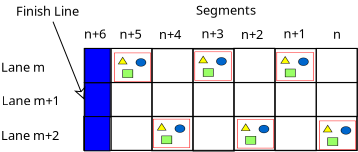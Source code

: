 <?xml version="1.0" encoding="UTF-8"?>
<dia:diagram xmlns:dia="http://www.lysator.liu.se/~alla/dia/">
  <dia:layer name="Background" visible="true" active="true">
    <dia:object type="Standard - Box" version="0" id="O0">
      <dia:attribute name="obj_pos">
        <dia:point val="6.35,3.3"/>
      </dia:attribute>
      <dia:attribute name="obj_bb">
        <dia:rectangle val="6.325,3.275;20.025,5.025"/>
      </dia:attribute>
      <dia:attribute name="elem_corner">
        <dia:point val="6.35,3.3"/>
      </dia:attribute>
      <dia:attribute name="elem_width">
        <dia:real val="13.65"/>
      </dia:attribute>
      <dia:attribute name="elem_height">
        <dia:real val="1.7"/>
      </dia:attribute>
      <dia:attribute name="border_width">
        <dia:real val="0.05"/>
      </dia:attribute>
      <dia:attribute name="show_background">
        <dia:boolean val="false"/>
      </dia:attribute>
    </dia:object>
    <dia:object type="Standard - Box" version="0" id="O1">
      <dia:attribute name="obj_pos">
        <dia:point val="6.35,5.01"/>
      </dia:attribute>
      <dia:attribute name="obj_bb">
        <dia:rectangle val="6.325,4.985;20.025,6.735"/>
      </dia:attribute>
      <dia:attribute name="elem_corner">
        <dia:point val="6.35,5.01"/>
      </dia:attribute>
      <dia:attribute name="elem_width">
        <dia:real val="13.65"/>
      </dia:attribute>
      <dia:attribute name="elem_height">
        <dia:real val="1.7"/>
      </dia:attribute>
      <dia:attribute name="border_width">
        <dia:real val="0.05"/>
      </dia:attribute>
      <dia:attribute name="show_background">
        <dia:boolean val="false"/>
      </dia:attribute>
    </dia:object>
    <dia:object type="Standard - Box" version="0" id="O2">
      <dia:attribute name="obj_pos">
        <dia:point val="6.325,6.695"/>
      </dia:attribute>
      <dia:attribute name="obj_bb">
        <dia:rectangle val="6.3,6.67;20,8.42"/>
      </dia:attribute>
      <dia:attribute name="elem_corner">
        <dia:point val="6.325,6.695"/>
      </dia:attribute>
      <dia:attribute name="elem_width">
        <dia:real val="13.65"/>
      </dia:attribute>
      <dia:attribute name="elem_height">
        <dia:real val="1.7"/>
      </dia:attribute>
      <dia:attribute name="border_width">
        <dia:real val="0.05"/>
      </dia:attribute>
      <dia:attribute name="show_background">
        <dia:boolean val="false"/>
      </dia:attribute>
    </dia:object>
    <dia:object type="Standard - Box" version="0" id="O3">
      <dia:attribute name="obj_pos">
        <dia:point val="17.95,3.3"/>
      </dia:attribute>
      <dia:attribute name="obj_bb">
        <dia:rectangle val="17.925,3.275;20.025,8.425"/>
      </dia:attribute>
      <dia:attribute name="elem_corner">
        <dia:point val="17.95,3.3"/>
      </dia:attribute>
      <dia:attribute name="elem_width">
        <dia:real val="2.05"/>
      </dia:attribute>
      <dia:attribute name="elem_height">
        <dia:real val="5.1"/>
      </dia:attribute>
      <dia:attribute name="border_width">
        <dia:real val="0.05"/>
      </dia:attribute>
      <dia:attribute name="show_background">
        <dia:boolean val="false"/>
      </dia:attribute>
    </dia:object>
    <dia:object type="Standard - Box" version="0" id="O4">
      <dia:attribute name="obj_pos">
        <dia:point val="15.9,3.31"/>
      </dia:attribute>
      <dia:attribute name="obj_bb">
        <dia:rectangle val="15.875,3.285;17.975,8.435"/>
      </dia:attribute>
      <dia:attribute name="elem_corner">
        <dia:point val="15.9,3.31"/>
      </dia:attribute>
      <dia:attribute name="elem_width">
        <dia:real val="2.05"/>
      </dia:attribute>
      <dia:attribute name="elem_height">
        <dia:real val="5.1"/>
      </dia:attribute>
      <dia:attribute name="border_width">
        <dia:real val="0.05"/>
      </dia:attribute>
      <dia:attribute name="show_background">
        <dia:boolean val="false"/>
      </dia:attribute>
    </dia:object>
    <dia:object type="Standard - Box" version="0" id="O5">
      <dia:attribute name="obj_pos">
        <dia:point val="13.825,3.295"/>
      </dia:attribute>
      <dia:attribute name="obj_bb">
        <dia:rectangle val="13.8,3.27;15.9,8.42"/>
      </dia:attribute>
      <dia:attribute name="elem_corner">
        <dia:point val="13.825,3.295"/>
      </dia:attribute>
      <dia:attribute name="elem_width">
        <dia:real val="2.05"/>
      </dia:attribute>
      <dia:attribute name="elem_height">
        <dia:real val="5.1"/>
      </dia:attribute>
      <dia:attribute name="border_width">
        <dia:real val="0.05"/>
      </dia:attribute>
      <dia:attribute name="show_background">
        <dia:boolean val="false"/>
      </dia:attribute>
    </dia:object>
    <dia:object type="Standard - Box" version="0" id="O6">
      <dia:attribute name="obj_pos">
        <dia:point val="11.8,3.33"/>
      </dia:attribute>
      <dia:attribute name="obj_bb">
        <dia:rectangle val="11.775,3.305;13.875,8.455"/>
      </dia:attribute>
      <dia:attribute name="elem_corner">
        <dia:point val="11.8,3.33"/>
      </dia:attribute>
      <dia:attribute name="elem_width">
        <dia:real val="2.05"/>
      </dia:attribute>
      <dia:attribute name="elem_height">
        <dia:real val="5.1"/>
      </dia:attribute>
      <dia:attribute name="border_width">
        <dia:real val="0.05"/>
      </dia:attribute>
      <dia:attribute name="show_background">
        <dia:boolean val="false"/>
      </dia:attribute>
    </dia:object>
    <dia:object type="Standard - Box" version="0" id="O7">
      <dia:attribute name="obj_pos">
        <dia:point val="9.725,3.315"/>
      </dia:attribute>
      <dia:attribute name="obj_bb">
        <dia:rectangle val="9.7,3.29;11.8,8.44"/>
      </dia:attribute>
      <dia:attribute name="elem_corner">
        <dia:point val="9.725,3.315"/>
      </dia:attribute>
      <dia:attribute name="elem_width">
        <dia:real val="2.05"/>
      </dia:attribute>
      <dia:attribute name="elem_height">
        <dia:real val="5.1"/>
      </dia:attribute>
      <dia:attribute name="border_width">
        <dia:real val="0.05"/>
      </dia:attribute>
      <dia:attribute name="show_background">
        <dia:boolean val="false"/>
      </dia:attribute>
    </dia:object>
    <dia:object type="Standard - Box" version="0" id="O8">
      <dia:attribute name="obj_pos">
        <dia:point val="7.7,3.3"/>
      </dia:attribute>
      <dia:attribute name="obj_bb">
        <dia:rectangle val="7.675,3.275;9.775,8.425"/>
      </dia:attribute>
      <dia:attribute name="elem_corner">
        <dia:point val="7.7,3.3"/>
      </dia:attribute>
      <dia:attribute name="elem_width">
        <dia:real val="2.05"/>
      </dia:attribute>
      <dia:attribute name="elem_height">
        <dia:real val="5.1"/>
      </dia:attribute>
      <dia:attribute name="border_width">
        <dia:real val="0.05"/>
      </dia:attribute>
      <dia:attribute name="show_background">
        <dia:boolean val="false"/>
      </dia:attribute>
    </dia:object>
    <dia:object type="Standard - Box" version="0" id="O9">
      <dia:attribute name="obj_pos">
        <dia:point val="6.375,3.3"/>
      </dia:attribute>
      <dia:attribute name="obj_bb">
        <dia:rectangle val="6.35,3.275;7.675,5.037"/>
      </dia:attribute>
      <dia:attribute name="elem_corner">
        <dia:point val="6.375,3.3"/>
      </dia:attribute>
      <dia:attribute name="elem_width">
        <dia:real val="1.275"/>
      </dia:attribute>
      <dia:attribute name="elem_height">
        <dia:real val="1.713"/>
      </dia:attribute>
      <dia:attribute name="border_width">
        <dia:real val="0.05"/>
      </dia:attribute>
      <dia:attribute name="inner_color">
        <dia:color val="#0000ff"/>
      </dia:attribute>
      <dia:attribute name="show_background">
        <dia:boolean val="true"/>
      </dia:attribute>
    </dia:object>
    <dia:object type="Standard - Box" version="0" id="O10">
      <dia:attribute name="obj_pos">
        <dia:point val="6.375,5.022"/>
      </dia:attribute>
      <dia:attribute name="obj_bb">
        <dia:rectangle val="6.35,4.997;7.675,6.76"/>
      </dia:attribute>
      <dia:attribute name="elem_corner">
        <dia:point val="6.375,5.022"/>
      </dia:attribute>
      <dia:attribute name="elem_width">
        <dia:real val="1.275"/>
      </dia:attribute>
      <dia:attribute name="elem_height">
        <dia:real val="1.713"/>
      </dia:attribute>
      <dia:attribute name="border_width">
        <dia:real val="0.05"/>
      </dia:attribute>
      <dia:attribute name="inner_color">
        <dia:color val="#0000ff"/>
      </dia:attribute>
      <dia:attribute name="show_background">
        <dia:boolean val="true"/>
      </dia:attribute>
    </dia:object>
    <dia:object type="Standard - Box" version="0" id="O11">
      <dia:attribute name="obj_pos">
        <dia:point val="6.363,6.707"/>
      </dia:attribute>
      <dia:attribute name="obj_bb">
        <dia:rectangle val="6.338,6.683;7.663,8.445"/>
      </dia:attribute>
      <dia:attribute name="elem_corner">
        <dia:point val="6.363,6.707"/>
      </dia:attribute>
      <dia:attribute name="elem_width">
        <dia:real val="1.275"/>
      </dia:attribute>
      <dia:attribute name="elem_height">
        <dia:real val="1.713"/>
      </dia:attribute>
      <dia:attribute name="border_width">
        <dia:real val="0.05"/>
      </dia:attribute>
      <dia:attribute name="inner_color">
        <dia:color val="#0000ff"/>
      </dia:attribute>
      <dia:attribute name="show_background">
        <dia:boolean val="true"/>
      </dia:attribute>
    </dia:object>
    <dia:object type="Standard - Image" version="0" id="O12">
      <dia:attribute name="obj_pos">
        <dia:point val="7.838,3.513"/>
      </dia:attribute>
      <dia:attribute name="obj_bb">
        <dia:rectangle val="7.813,3.487;9.715,4.987"/>
      </dia:attribute>
      <dia:attribute name="elem_corner">
        <dia:point val="7.838,3.513"/>
      </dia:attribute>
      <dia:attribute name="elem_width">
        <dia:real val="1.853"/>
      </dia:attribute>
      <dia:attribute name="elem_height">
        <dia:real val="1.45"/>
      </dia:attribute>
      <dia:attribute name="border_width">
        <dia:real val="0.05"/>
      </dia:attribute>
      <dia:attribute name="draw_border">
        <dia:boolean val="false"/>
      </dia:attribute>
      <dia:attribute name="keep_aspect">
        <dia:boolean val="true"/>
      </dia:attribute>
      <dia:attribute name="file">
        <dia:string>#car.jpg#</dia:string>
      </dia:attribute>
    </dia:object>
    <dia:object type="Standard - Image" version="0" id="O13">
      <dia:attribute name="obj_pos">
        <dia:point val="9.788,6.822"/>
      </dia:attribute>
      <dia:attribute name="obj_bb">
        <dia:rectangle val="9.763,6.798;11.665,8.297"/>
      </dia:attribute>
      <dia:attribute name="elem_corner">
        <dia:point val="9.788,6.822"/>
      </dia:attribute>
      <dia:attribute name="elem_width">
        <dia:real val="1.853"/>
      </dia:attribute>
      <dia:attribute name="elem_height">
        <dia:real val="1.45"/>
      </dia:attribute>
      <dia:attribute name="border_width">
        <dia:real val="0.05"/>
      </dia:attribute>
      <dia:attribute name="draw_border">
        <dia:boolean val="false"/>
      </dia:attribute>
      <dia:attribute name="keep_aspect">
        <dia:boolean val="true"/>
      </dia:attribute>
      <dia:attribute name="file">
        <dia:string>#car.jpg#</dia:string>
      </dia:attribute>
    </dia:object>
    <dia:object type="Standard - Image" version="0" id="O14">
      <dia:attribute name="obj_pos">
        <dia:point val="11.863,3.458"/>
      </dia:attribute>
      <dia:attribute name="obj_bb">
        <dia:rectangle val="11.838,3.433;13.74,4.933"/>
      </dia:attribute>
      <dia:attribute name="elem_corner">
        <dia:point val="11.863,3.458"/>
      </dia:attribute>
      <dia:attribute name="elem_width">
        <dia:real val="1.853"/>
      </dia:attribute>
      <dia:attribute name="elem_height">
        <dia:real val="1.45"/>
      </dia:attribute>
      <dia:attribute name="border_width">
        <dia:real val="0.05"/>
      </dia:attribute>
      <dia:attribute name="draw_border">
        <dia:boolean val="false"/>
      </dia:attribute>
      <dia:attribute name="keep_aspect">
        <dia:boolean val="true"/>
      </dia:attribute>
      <dia:attribute name="file">
        <dia:string>#car.jpg#</dia:string>
      </dia:attribute>
    </dia:object>
    <dia:object type="Standard - Image" version="0" id="O15">
      <dia:attribute name="obj_pos">
        <dia:point val="13.988,6.843"/>
      </dia:attribute>
      <dia:attribute name="obj_bb">
        <dia:rectangle val="13.963,6.817;15.865,8.318"/>
      </dia:attribute>
      <dia:attribute name="elem_corner">
        <dia:point val="13.988,6.843"/>
      </dia:attribute>
      <dia:attribute name="elem_width">
        <dia:real val="1.853"/>
      </dia:attribute>
      <dia:attribute name="elem_height">
        <dia:real val="1.45"/>
      </dia:attribute>
      <dia:attribute name="border_width">
        <dia:real val="0.05"/>
      </dia:attribute>
      <dia:attribute name="draw_border">
        <dia:boolean val="false"/>
      </dia:attribute>
      <dia:attribute name="keep_aspect">
        <dia:boolean val="true"/>
      </dia:attribute>
      <dia:attribute name="file">
        <dia:string>#car.jpg#</dia:string>
      </dia:attribute>
    </dia:object>
    <dia:object type="Standard - Image" version="0" id="O16">
      <dia:attribute name="obj_pos">
        <dia:point val="15.963,3.478"/>
      </dia:attribute>
      <dia:attribute name="obj_bb">
        <dia:rectangle val="15.938,3.453;17.84,4.952"/>
      </dia:attribute>
      <dia:attribute name="elem_corner">
        <dia:point val="15.963,3.478"/>
      </dia:attribute>
      <dia:attribute name="elem_width">
        <dia:real val="1.853"/>
      </dia:attribute>
      <dia:attribute name="elem_height">
        <dia:real val="1.45"/>
      </dia:attribute>
      <dia:attribute name="border_width">
        <dia:real val="0.05"/>
      </dia:attribute>
      <dia:attribute name="draw_border">
        <dia:boolean val="false"/>
      </dia:attribute>
      <dia:attribute name="keep_aspect">
        <dia:boolean val="true"/>
      </dia:attribute>
      <dia:attribute name="file">
        <dia:string>#car.jpg#</dia:string>
      </dia:attribute>
    </dia:object>
    <dia:object type="Standard - Image" version="0" id="O17">
      <dia:attribute name="obj_pos">
        <dia:point val="18.088,6.912"/>
      </dia:attribute>
      <dia:attribute name="obj_bb">
        <dia:rectangle val="18.063,6.888;19.965,8.387"/>
      </dia:attribute>
      <dia:attribute name="elem_corner">
        <dia:point val="18.088,6.912"/>
      </dia:attribute>
      <dia:attribute name="elem_width">
        <dia:real val="1.853"/>
      </dia:attribute>
      <dia:attribute name="elem_height">
        <dia:real val="1.45"/>
      </dia:attribute>
      <dia:attribute name="border_width">
        <dia:real val="0.05"/>
      </dia:attribute>
      <dia:attribute name="draw_border">
        <dia:boolean val="false"/>
      </dia:attribute>
      <dia:attribute name="keep_aspect">
        <dia:boolean val="true"/>
      </dia:attribute>
      <dia:attribute name="file">
        <dia:string>#car.jpg#</dia:string>
      </dia:attribute>
    </dia:object>
    <dia:object type="Standard - Text" version="1" id="O18">
      <dia:attribute name="obj_pos">
        <dia:point val="2.188,4.463"/>
      </dia:attribute>
      <dia:attribute name="obj_bb">
        <dia:rectangle val="2.188,3.868;4.563,4.615"/>
      </dia:attribute>
      <dia:attribute name="text">
        <dia:composite type="text">
          <dia:attribute name="string">
            <dia:string>#Lane m#</dia:string>
          </dia:attribute>
          <dia:attribute name="font">
            <dia:font family="sans" style="0" name="Helvetica"/>
          </dia:attribute>
          <dia:attribute name="height">
            <dia:real val="0.8"/>
          </dia:attribute>
          <dia:attribute name="pos">
            <dia:point val="2.188,4.463"/>
          </dia:attribute>
          <dia:attribute name="color">
            <dia:color val="#000000"/>
          </dia:attribute>
          <dia:attribute name="alignment">
            <dia:enum val="0"/>
          </dia:attribute>
        </dia:composite>
      </dia:attribute>
      <dia:attribute name="valign">
        <dia:enum val="3"/>
      </dia:attribute>
    </dia:object>
    <dia:object type="Standard - Text" version="1" id="O19">
      <dia:attribute name="obj_pos">
        <dia:point val="2.213,6.143"/>
      </dia:attribute>
      <dia:attribute name="obj_bb">
        <dia:rectangle val="2.213,5.548;5.533,6.295"/>
      </dia:attribute>
      <dia:attribute name="text">
        <dia:composite type="text">
          <dia:attribute name="string">
            <dia:string>#Lane m+1#</dia:string>
          </dia:attribute>
          <dia:attribute name="font">
            <dia:font family="sans" style="0" name="Helvetica"/>
          </dia:attribute>
          <dia:attribute name="height">
            <dia:real val="0.8"/>
          </dia:attribute>
          <dia:attribute name="pos">
            <dia:point val="2.213,6.143"/>
          </dia:attribute>
          <dia:attribute name="color">
            <dia:color val="#000000"/>
          </dia:attribute>
          <dia:attribute name="alignment">
            <dia:enum val="0"/>
          </dia:attribute>
        </dia:composite>
      </dia:attribute>
      <dia:attribute name="valign">
        <dia:enum val="3"/>
      </dia:attribute>
    </dia:object>
    <dia:object type="Standard - Text" version="1" id="O20">
      <dia:attribute name="obj_pos">
        <dia:point val="2.188,7.878"/>
      </dia:attribute>
      <dia:attribute name="obj_bb">
        <dia:rectangle val="2.188,7.282;5.508,8.03"/>
      </dia:attribute>
      <dia:attribute name="text">
        <dia:composite type="text">
          <dia:attribute name="string">
            <dia:string>#Lane m+2#</dia:string>
          </dia:attribute>
          <dia:attribute name="font">
            <dia:font family="sans" style="0" name="Helvetica"/>
          </dia:attribute>
          <dia:attribute name="height">
            <dia:real val="0.8"/>
          </dia:attribute>
          <dia:attribute name="pos">
            <dia:point val="2.188,7.878"/>
          </dia:attribute>
          <dia:attribute name="color">
            <dia:color val="#000000"/>
          </dia:attribute>
          <dia:attribute name="alignment">
            <dia:enum val="0"/>
          </dia:attribute>
        </dia:composite>
      </dia:attribute>
      <dia:attribute name="valign">
        <dia:enum val="3"/>
      </dia:attribute>
    </dia:object>
    <dia:object type="Standard - Text" version="1" id="O21">
      <dia:attribute name="obj_pos">
        <dia:point val="2.938,1.663"/>
      </dia:attribute>
      <dia:attribute name="obj_bb">
        <dia:rectangle val="2.938,1.067;6.293,1.815"/>
      </dia:attribute>
      <dia:attribute name="text">
        <dia:composite type="text">
          <dia:attribute name="string">
            <dia:string>#Finish Line#</dia:string>
          </dia:attribute>
          <dia:attribute name="font">
            <dia:font family="sans" style="0" name="Helvetica"/>
          </dia:attribute>
          <dia:attribute name="height">
            <dia:real val="0.8"/>
          </dia:attribute>
          <dia:attribute name="pos">
            <dia:point val="2.938,1.663"/>
          </dia:attribute>
          <dia:attribute name="color">
            <dia:color val="#000000"/>
          </dia:attribute>
          <dia:attribute name="alignment">
            <dia:enum val="0"/>
          </dia:attribute>
        </dia:composite>
      </dia:attribute>
      <dia:attribute name="valign">
        <dia:enum val="3"/>
      </dia:attribute>
    </dia:object>
    <dia:object type="Standard - Text" version="1" id="O22">
      <dia:attribute name="obj_pos">
        <dia:point val="18.788,2.812"/>
      </dia:attribute>
      <dia:attribute name="obj_bb">
        <dia:rectangle val="18.788,2.217;19.193,2.965"/>
      </dia:attribute>
      <dia:attribute name="text">
        <dia:composite type="text">
          <dia:attribute name="string">
            <dia:string>#n#</dia:string>
          </dia:attribute>
          <dia:attribute name="font">
            <dia:font family="sans" style="0" name="Helvetica"/>
          </dia:attribute>
          <dia:attribute name="height">
            <dia:real val="0.8"/>
          </dia:attribute>
          <dia:attribute name="pos">
            <dia:point val="18.788,2.812"/>
          </dia:attribute>
          <dia:attribute name="color">
            <dia:color val="#000000"/>
          </dia:attribute>
          <dia:attribute name="alignment">
            <dia:enum val="0"/>
          </dia:attribute>
        </dia:composite>
      </dia:attribute>
      <dia:attribute name="valign">
        <dia:enum val="3"/>
      </dia:attribute>
    </dia:object>
    <dia:object type="Standard - Text" version="1" id="O23">
      <dia:attribute name="obj_pos">
        <dia:point val="16.313,2.792"/>
      </dia:attribute>
      <dia:attribute name="obj_bb">
        <dia:rectangle val="16.313,2.197;17.663,2.945"/>
      </dia:attribute>
      <dia:attribute name="text">
        <dia:composite type="text">
          <dia:attribute name="string">
            <dia:string>#n+1#</dia:string>
          </dia:attribute>
          <dia:attribute name="font">
            <dia:font family="sans" style="0" name="Helvetica"/>
          </dia:attribute>
          <dia:attribute name="height">
            <dia:real val="0.8"/>
          </dia:attribute>
          <dia:attribute name="pos">
            <dia:point val="16.313,2.792"/>
          </dia:attribute>
          <dia:attribute name="color">
            <dia:color val="#000000"/>
          </dia:attribute>
          <dia:attribute name="alignment">
            <dia:enum val="0"/>
          </dia:attribute>
        </dia:composite>
      </dia:attribute>
      <dia:attribute name="valign">
        <dia:enum val="3"/>
      </dia:attribute>
    </dia:object>
    <dia:object type="Standard - Text" version="1" id="O24">
      <dia:attribute name="obj_pos">
        <dia:point val="14.188,2.828"/>
      </dia:attribute>
      <dia:attribute name="obj_bb">
        <dia:rectangle val="14.188,2.232;15.538,2.98"/>
      </dia:attribute>
      <dia:attribute name="text">
        <dia:composite type="text">
          <dia:attribute name="string">
            <dia:string>#n+2#</dia:string>
          </dia:attribute>
          <dia:attribute name="font">
            <dia:font family="sans" style="0" name="Helvetica"/>
          </dia:attribute>
          <dia:attribute name="height">
            <dia:real val="0.8"/>
          </dia:attribute>
          <dia:attribute name="pos">
            <dia:point val="14.188,2.828"/>
          </dia:attribute>
          <dia:attribute name="color">
            <dia:color val="#000000"/>
          </dia:attribute>
          <dia:attribute name="alignment">
            <dia:enum val="0"/>
          </dia:attribute>
        </dia:composite>
      </dia:attribute>
      <dia:attribute name="valign">
        <dia:enum val="3"/>
      </dia:attribute>
    </dia:object>
    <dia:object type="Standard - Text" version="1" id="O25">
      <dia:attribute name="obj_pos">
        <dia:point val="12.213,2.792"/>
      </dia:attribute>
      <dia:attribute name="obj_bb">
        <dia:rectangle val="12.213,2.197;13.563,2.945"/>
      </dia:attribute>
      <dia:attribute name="text">
        <dia:composite type="text">
          <dia:attribute name="string">
            <dia:string>#n+3#</dia:string>
          </dia:attribute>
          <dia:attribute name="font">
            <dia:font family="sans" style="0" name="Helvetica"/>
          </dia:attribute>
          <dia:attribute name="height">
            <dia:real val="0.8"/>
          </dia:attribute>
          <dia:attribute name="pos">
            <dia:point val="12.213,2.792"/>
          </dia:attribute>
          <dia:attribute name="color">
            <dia:color val="#000000"/>
          </dia:attribute>
          <dia:attribute name="alignment">
            <dia:enum val="0"/>
          </dia:attribute>
        </dia:composite>
      </dia:attribute>
      <dia:attribute name="valign">
        <dia:enum val="3"/>
      </dia:attribute>
    </dia:object>
    <dia:object type="Standard - Text" version="1" id="O26">
      <dia:attribute name="obj_pos">
        <dia:point val="10.088,2.828"/>
      </dia:attribute>
      <dia:attribute name="obj_bb">
        <dia:rectangle val="10.088,2.232;11.438,2.98"/>
      </dia:attribute>
      <dia:attribute name="text">
        <dia:composite type="text">
          <dia:attribute name="string">
            <dia:string>#n+4#</dia:string>
          </dia:attribute>
          <dia:attribute name="font">
            <dia:font family="sans" style="0" name="Helvetica"/>
          </dia:attribute>
          <dia:attribute name="height">
            <dia:real val="0.8"/>
          </dia:attribute>
          <dia:attribute name="pos">
            <dia:point val="10.088,2.828"/>
          </dia:attribute>
          <dia:attribute name="color">
            <dia:color val="#000000"/>
          </dia:attribute>
          <dia:attribute name="alignment">
            <dia:enum val="0"/>
          </dia:attribute>
        </dia:composite>
      </dia:attribute>
      <dia:attribute name="valign">
        <dia:enum val="3"/>
      </dia:attribute>
    </dia:object>
    <dia:object type="Standard - Text" version="1" id="O27">
      <dia:attribute name="obj_pos">
        <dia:point val="8.113,2.812"/>
      </dia:attribute>
      <dia:attribute name="obj_bb">
        <dia:rectangle val="8.113,2.217;9.463,2.965"/>
      </dia:attribute>
      <dia:attribute name="text">
        <dia:composite type="text">
          <dia:attribute name="string">
            <dia:string>#n+5#</dia:string>
          </dia:attribute>
          <dia:attribute name="font">
            <dia:font family="sans" style="0" name="Helvetica"/>
          </dia:attribute>
          <dia:attribute name="height">
            <dia:real val="0.8"/>
          </dia:attribute>
          <dia:attribute name="pos">
            <dia:point val="8.113,2.812"/>
          </dia:attribute>
          <dia:attribute name="color">
            <dia:color val="#000000"/>
          </dia:attribute>
          <dia:attribute name="alignment">
            <dia:enum val="0"/>
          </dia:attribute>
        </dia:composite>
      </dia:attribute>
      <dia:attribute name="valign">
        <dia:enum val="3"/>
      </dia:attribute>
    </dia:object>
    <dia:object type="Standard - Text" version="1" id="O28">
      <dia:attribute name="obj_pos">
        <dia:point val="6.338,2.797"/>
      </dia:attribute>
      <dia:attribute name="obj_bb">
        <dia:rectangle val="6.338,2.203;7.688,2.95"/>
      </dia:attribute>
      <dia:attribute name="text">
        <dia:composite type="text">
          <dia:attribute name="string">
            <dia:string>#n+6#</dia:string>
          </dia:attribute>
          <dia:attribute name="font">
            <dia:font family="sans" style="0" name="Helvetica"/>
          </dia:attribute>
          <dia:attribute name="height">
            <dia:real val="0.8"/>
          </dia:attribute>
          <dia:attribute name="pos">
            <dia:point val="6.338,2.797"/>
          </dia:attribute>
          <dia:attribute name="color">
            <dia:color val="#000000"/>
          </dia:attribute>
          <dia:attribute name="alignment">
            <dia:enum val="0"/>
          </dia:attribute>
        </dia:composite>
      </dia:attribute>
      <dia:attribute name="valign">
        <dia:enum val="3"/>
      </dia:attribute>
    </dia:object>
    <dia:object type="Standard - Line" version="0" id="O29">
      <dia:attribute name="obj_pos">
        <dia:point val="4.788,1.962"/>
      </dia:attribute>
      <dia:attribute name="obj_bb">
        <dia:rectangle val="4.755,1.93;6.431,5.912"/>
      </dia:attribute>
      <dia:attribute name="conn_endpoints">
        <dia:point val="4.788,1.962"/>
        <dia:point val="6.35,5.86"/>
      </dia:attribute>
      <dia:attribute name="numcp">
        <dia:int val="1"/>
      </dia:attribute>
      <dia:attribute name="line_width">
        <dia:real val="0.05"/>
      </dia:attribute>
      <dia:attribute name="end_arrow">
        <dia:enum val="23"/>
      </dia:attribute>
      <dia:attribute name="end_arrow_length">
        <dia:real val="0.5"/>
      </dia:attribute>
      <dia:attribute name="end_arrow_width">
        <dia:real val="0.5"/>
      </dia:attribute>
      <dia:connections>
        <dia:connection handle="1" to="O1" connection="3"/>
      </dia:connections>
    </dia:object>
    <dia:object type="Standard - Text" version="1" id="O30">
      <dia:attribute name="obj_pos">
        <dia:point val="11.938,1.613"/>
      </dia:attribute>
      <dia:attribute name="obj_bb">
        <dia:rectangle val="11.938,1.018;15.153,1.765"/>
      </dia:attribute>
      <dia:attribute name="text">
        <dia:composite type="text">
          <dia:attribute name="string">
            <dia:string>#Segments#</dia:string>
          </dia:attribute>
          <dia:attribute name="font">
            <dia:font family="sans" style="0" name="Helvetica"/>
          </dia:attribute>
          <dia:attribute name="height">
            <dia:real val="0.8"/>
          </dia:attribute>
          <dia:attribute name="pos">
            <dia:point val="11.938,1.613"/>
          </dia:attribute>
          <dia:attribute name="color">
            <dia:color val="#000000"/>
          </dia:attribute>
          <dia:attribute name="alignment">
            <dia:enum val="0"/>
          </dia:attribute>
        </dia:composite>
      </dia:attribute>
      <dia:attribute name="valign">
        <dia:enum val="3"/>
      </dia:attribute>
    </dia:object>
  </dia:layer>
</dia:diagram>
